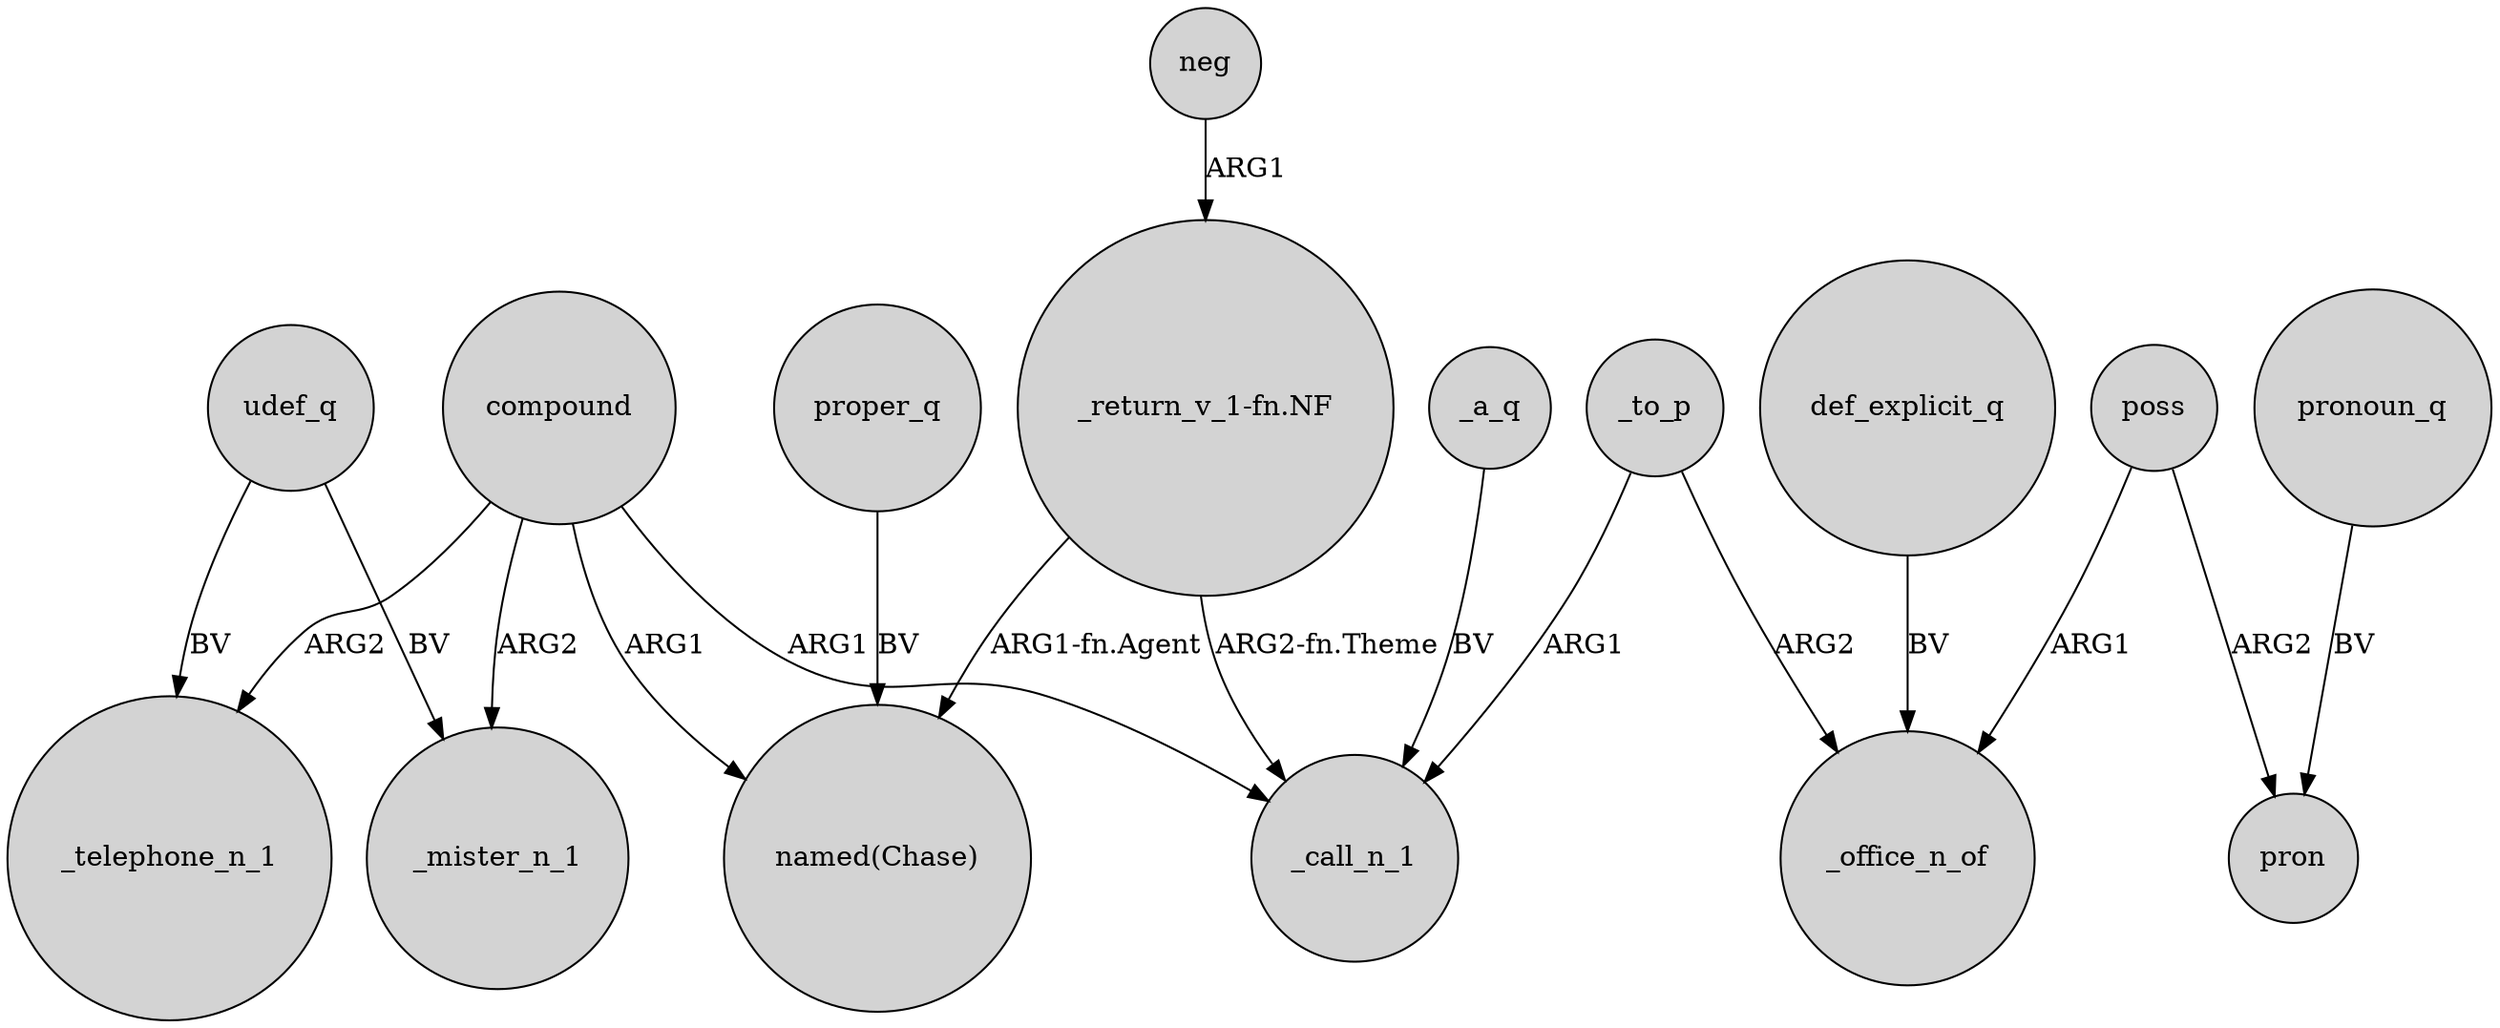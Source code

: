 digraph {
	node [shape=circle style=filled]
	neg -> "_return_v_1-fn.NF" [label=ARG1]
	udef_q -> _mister_n_1 [label=BV]
	proper_q -> "named(Chase)" [label=BV]
	"_return_v_1-fn.NF" -> _call_n_1 [label="ARG2-fn.Theme"]
	def_explicit_q -> _office_n_of [label=BV]
	compound -> _call_n_1 [label=ARG1]
	compound -> _telephone_n_1 [label=ARG2]
	_to_p -> _call_n_1 [label=ARG1]
	_to_p -> _office_n_of [label=ARG2]
	poss -> pron [label=ARG2]
	pronoun_q -> pron [label=BV]
	poss -> _office_n_of [label=ARG1]
	compound -> "named(Chase)" [label=ARG1]
	"_return_v_1-fn.NF" -> "named(Chase)" [label="ARG1-fn.Agent"]
	udef_q -> _telephone_n_1 [label=BV]
	compound -> _mister_n_1 [label=ARG2]
	_a_q -> _call_n_1 [label=BV]
}
